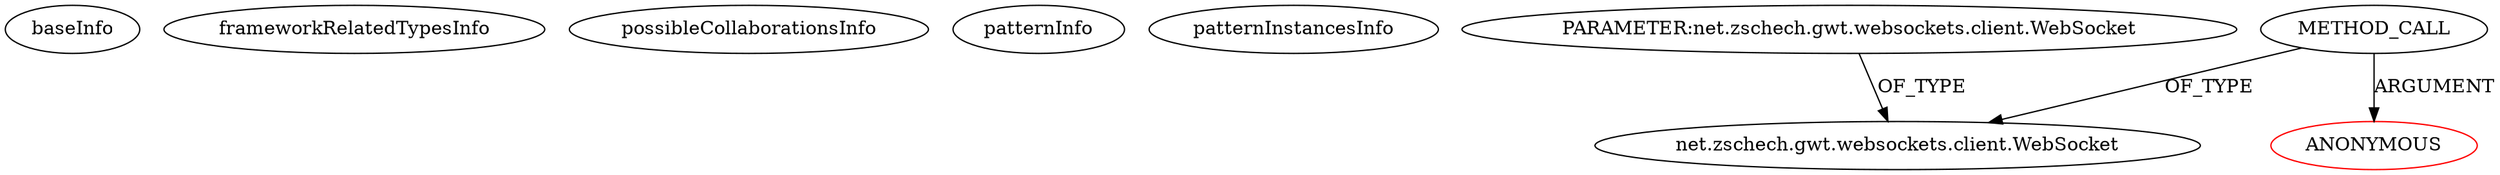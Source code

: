 digraph {
baseInfo[graphId=1236,category="pattern",isAnonymous=true,possibleRelation=false]
frameworkRelatedTypesInfo[]
possibleCollaborationsInfo[]
patternInfo[frequency=4.0,patternRootClient=0]
patternInstancesInfo[0="Namrack-TeachToLearn~/Namrack-TeachToLearn/TeachToLearn-master/TeachToLearn/src/ttl/client/TeachToLearn.java~void connect()~348"]
5[label="PARAMETER:net.zschech.gwt.websockets.client.WebSocket",vertexType="PARAMETER_DECLARATION",isFrameworkType=false]
3[label="net.zschech.gwt.websockets.client.WebSocket",vertexType="FRAMEWORK_CLASS_TYPE",isFrameworkType=false]
2[label="METHOD_CALL",vertexType="OUTSIDE_CALL",isFrameworkType=false]
0[label="ANONYMOUS",vertexType="ROOT_ANONYMOUS_DECLARATION",isFrameworkType=false,color=red]
5->3[label="OF_TYPE"]
2->0[label="ARGUMENT"]
2->3[label="OF_TYPE"]
}
